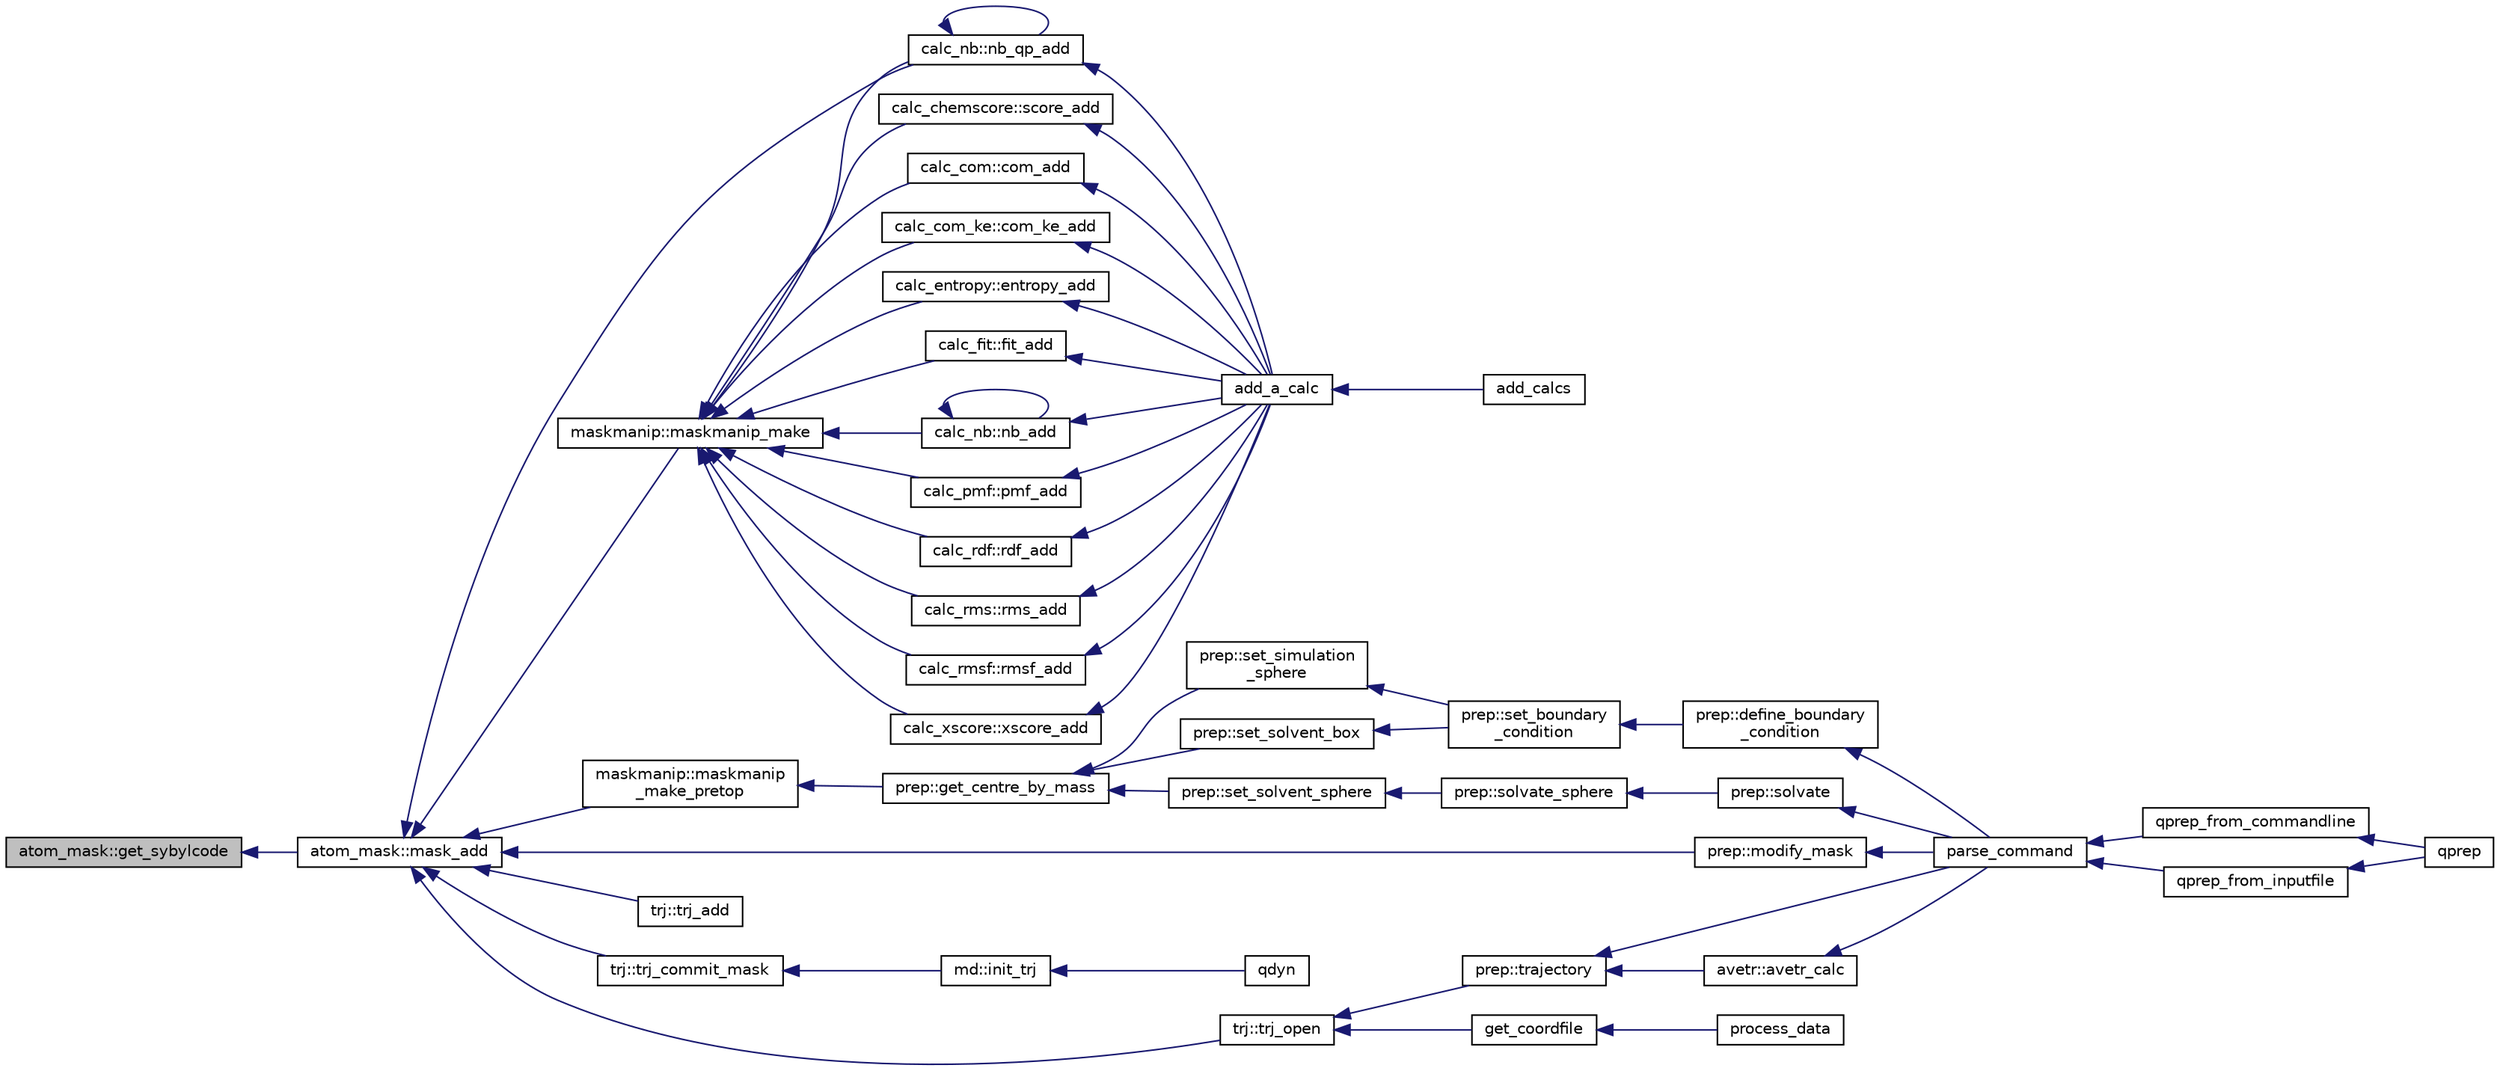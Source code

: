 digraph "atom_mask::get_sybylcode"
{
  edge [fontname="Helvetica",fontsize="10",labelfontname="Helvetica",labelfontsize="10"];
  node [fontname="Helvetica",fontsize="10",shape=record];
  rankdir="LR";
  Node1 [label="atom_mask::get_sybylcode",height=0.2,width=0.4,color="black", fillcolor="grey75", style="filled" fontcolor="black"];
  Node1 -> Node2 [dir="back",color="midnightblue",fontsize="10",style="solid",fontname="Helvetica"];
  Node2 [label="atom_mask::mask_add",height=0.2,width=0.4,color="black", fillcolor="white", style="filled",URL="$classatom__mask.html#ad0a7fae4495fbbde287b61adf5b41d62"];
  Node2 -> Node3 [dir="back",color="midnightblue",fontsize="10",style="solid",fontname="Helvetica"];
  Node3 [label="calc_nb::nb_qp_add",height=0.2,width=0.4,color="black", fillcolor="white", style="filled",URL="$classcalc__nb.html#a6d26079e3680e2780d8c7f302b538596"];
  Node3 -> Node3 [dir="back",color="midnightblue",fontsize="10",style="solid",fontname="Helvetica"];
  Node3 -> Node4 [dir="back",color="midnightblue",fontsize="10",style="solid",fontname="Helvetica"];
  Node4 [label="add_a_calc",height=0.2,width=0.4,color="black", fillcolor="white", style="filled",URL="$qcalc_8f90.html#acb44d1dc6dd86deefc875c180bc5703e"];
  Node4 -> Node5 [dir="back",color="midnightblue",fontsize="10",style="solid",fontname="Helvetica"];
  Node5 [label="add_calcs",height=0.2,width=0.4,color="black", fillcolor="white", style="filled",URL="$qcalc_8f90.html#acaadc7e7a89c09e2f5d003ad5dca1672"];
  Node2 -> Node6 [dir="back",color="midnightblue",fontsize="10",style="solid",fontname="Helvetica"];
  Node6 [label="maskmanip::maskmanip_make",height=0.2,width=0.4,color="black", fillcolor="white", style="filled",URL="$classmaskmanip.html#a716ed52ce2766e5a0ee111f885e7287f"];
  Node6 -> Node7 [dir="back",color="midnightblue",fontsize="10",style="solid",fontname="Helvetica"];
  Node7 [label="calc_chemscore::score_add",height=0.2,width=0.4,color="black", fillcolor="white", style="filled",URL="$classcalc__chemscore.html#a8ac120993f6d7fd6a2d13d1de1ef8a04"];
  Node7 -> Node4 [dir="back",color="midnightblue",fontsize="10",style="solid",fontname="Helvetica"];
  Node6 -> Node8 [dir="back",color="midnightblue",fontsize="10",style="solid",fontname="Helvetica"];
  Node8 [label="calc_com::com_add",height=0.2,width=0.4,color="black", fillcolor="white", style="filled",URL="$classcalc__com.html#a651966ec97d83c3b1dfa2698148984c7"];
  Node8 -> Node4 [dir="back",color="midnightblue",fontsize="10",style="solid",fontname="Helvetica"];
  Node6 -> Node9 [dir="back",color="midnightblue",fontsize="10",style="solid",fontname="Helvetica"];
  Node9 [label="calc_com_ke::com_ke_add",height=0.2,width=0.4,color="black", fillcolor="white", style="filled",URL="$classcalc__com__ke.html#a3c4a60a828ca4c037ffd87b608f6a8f7"];
  Node9 -> Node4 [dir="back",color="midnightblue",fontsize="10",style="solid",fontname="Helvetica"];
  Node6 -> Node10 [dir="back",color="midnightblue",fontsize="10",style="solid",fontname="Helvetica"];
  Node10 [label="calc_entropy::entropy_add",height=0.2,width=0.4,color="black", fillcolor="white", style="filled",URL="$classcalc__entropy.html#aed82d686b07a9020efcd8f4587376359"];
  Node10 -> Node4 [dir="back",color="midnightblue",fontsize="10",style="solid",fontname="Helvetica"];
  Node6 -> Node11 [dir="back",color="midnightblue",fontsize="10",style="solid",fontname="Helvetica"];
  Node11 [label="calc_fit::fit_add",height=0.2,width=0.4,color="black", fillcolor="white", style="filled",URL="$classcalc__fit.html#a03132293af132901c3309c2095bc97a5"];
  Node11 -> Node4 [dir="back",color="midnightblue",fontsize="10",style="solid",fontname="Helvetica"];
  Node6 -> Node12 [dir="back",color="midnightblue",fontsize="10",style="solid",fontname="Helvetica"];
  Node12 [label="calc_nb::nb_add",height=0.2,width=0.4,color="black", fillcolor="white", style="filled",URL="$classcalc__nb.html#a1476bae2c246aa70d62c2d574e1c3878"];
  Node12 -> Node12 [dir="back",color="midnightblue",fontsize="10",style="solid",fontname="Helvetica"];
  Node12 -> Node4 [dir="back",color="midnightblue",fontsize="10",style="solid",fontname="Helvetica"];
  Node6 -> Node3 [dir="back",color="midnightblue",fontsize="10",style="solid",fontname="Helvetica"];
  Node6 -> Node13 [dir="back",color="midnightblue",fontsize="10",style="solid",fontname="Helvetica"];
  Node13 [label="calc_pmf::pmf_add",height=0.2,width=0.4,color="black", fillcolor="white", style="filled",URL="$classcalc__pmf.html#a4caf9759f3678b95aaa1f48fba8eb333"];
  Node13 -> Node4 [dir="back",color="midnightblue",fontsize="10",style="solid",fontname="Helvetica"];
  Node6 -> Node14 [dir="back",color="midnightblue",fontsize="10",style="solid",fontname="Helvetica"];
  Node14 [label="calc_rdf::rdf_add",height=0.2,width=0.4,color="black", fillcolor="white", style="filled",URL="$classcalc__rdf.html#ab8e05d1bd81788d16237447d9f66edd9"];
  Node14 -> Node4 [dir="back",color="midnightblue",fontsize="10",style="solid",fontname="Helvetica"];
  Node6 -> Node15 [dir="back",color="midnightblue",fontsize="10",style="solid",fontname="Helvetica"];
  Node15 [label="calc_rms::rms_add",height=0.2,width=0.4,color="black", fillcolor="white", style="filled",URL="$classcalc__rms.html#ae0ddbab6b86b26808306b08522944087"];
  Node15 -> Node4 [dir="back",color="midnightblue",fontsize="10",style="solid",fontname="Helvetica"];
  Node6 -> Node16 [dir="back",color="midnightblue",fontsize="10",style="solid",fontname="Helvetica"];
  Node16 [label="calc_rmsf::rmsf_add",height=0.2,width=0.4,color="black", fillcolor="white", style="filled",URL="$classcalc__rmsf.html#a4e6c49380436639f72a9ca5711477832"];
  Node16 -> Node4 [dir="back",color="midnightblue",fontsize="10",style="solid",fontname="Helvetica"];
  Node6 -> Node17 [dir="back",color="midnightblue",fontsize="10",style="solid",fontname="Helvetica"];
  Node17 [label="calc_xscore::xscore_add",height=0.2,width=0.4,color="black", fillcolor="white", style="filled",URL="$classcalc__xscore.html#a54166bda8a73b7847edce41e4b3268d5"];
  Node17 -> Node4 [dir="back",color="midnightblue",fontsize="10",style="solid",fontname="Helvetica"];
  Node2 -> Node18 [dir="back",color="midnightblue",fontsize="10",style="solid",fontname="Helvetica"];
  Node18 [label="maskmanip::maskmanip\l_make_pretop",height=0.2,width=0.4,color="black", fillcolor="white", style="filled",URL="$classmaskmanip.html#aa7d710d064627916cae7417ab446621c"];
  Node18 -> Node19 [dir="back",color="midnightblue",fontsize="10",style="solid",fontname="Helvetica"];
  Node19 [label="prep::get_centre_by_mass",height=0.2,width=0.4,color="black", fillcolor="white", style="filled",URL="$classprep.html#ac5cb1bd82cdabbd55089747c70946e9f"];
  Node19 -> Node20 [dir="back",color="midnightblue",fontsize="10",style="solid",fontname="Helvetica"];
  Node20 [label="prep::set_simulation\l_sphere",height=0.2,width=0.4,color="black", fillcolor="white", style="filled",URL="$classprep.html#a35f72f5ffad726d4d9f3f8405837b1a2"];
  Node20 -> Node21 [dir="back",color="midnightblue",fontsize="10",style="solid",fontname="Helvetica"];
  Node21 [label="prep::set_boundary\l_condition",height=0.2,width=0.4,color="black", fillcolor="white", style="filled",URL="$classprep.html#a6cb87d50fe4a6bf0ae27fe34d7316f5b"];
  Node21 -> Node22 [dir="back",color="midnightblue",fontsize="10",style="solid",fontname="Helvetica"];
  Node22 [label="prep::define_boundary\l_condition",height=0.2,width=0.4,color="black", fillcolor="white", style="filled",URL="$classprep.html#a63b4a8d3ff88f78114eb1d70ba5fbef1"];
  Node22 -> Node23 [dir="back",color="midnightblue",fontsize="10",style="solid",fontname="Helvetica"];
  Node23 [label="parse_command",height=0.2,width=0.4,color="black", fillcolor="white", style="filled",URL="$qprep_8f90.html#add7d58759b8d0826b87051647135e024"];
  Node23 -> Node24 [dir="back",color="midnightblue",fontsize="10",style="solid",fontname="Helvetica"];
  Node24 [label="qprep_from_commandline",height=0.2,width=0.4,color="black", fillcolor="white", style="filled",URL="$qprep_8f90.html#a509741b66578d6d76b269d0f98128910"];
  Node24 -> Node25 [dir="back",color="midnightblue",fontsize="10",style="solid",fontname="Helvetica"];
  Node25 [label="qprep",height=0.2,width=0.4,color="black", fillcolor="white", style="filled",URL="$qprep_8f90.html#a252292cf2c64796a48ab29aae4920d15"];
  Node23 -> Node26 [dir="back",color="midnightblue",fontsize="10",style="solid",fontname="Helvetica"];
  Node26 [label="qprep_from_inputfile",height=0.2,width=0.4,color="black", fillcolor="white", style="filled",URL="$qprep_8f90.html#aae7f6285ebd5705125725dcda622efd5"];
  Node26 -> Node25 [dir="back",color="midnightblue",fontsize="10",style="solid",fontname="Helvetica"];
  Node19 -> Node27 [dir="back",color="midnightblue",fontsize="10",style="solid",fontname="Helvetica"];
  Node27 [label="prep::set_solvent_box",height=0.2,width=0.4,color="black", fillcolor="white", style="filled",URL="$classprep.html#a28767f39911fb26ba4be630e1b41c4e5"];
  Node27 -> Node21 [dir="back",color="midnightblue",fontsize="10",style="solid",fontname="Helvetica"];
  Node19 -> Node28 [dir="back",color="midnightblue",fontsize="10",style="solid",fontname="Helvetica"];
  Node28 [label="prep::set_solvent_sphere",height=0.2,width=0.4,color="black", fillcolor="white", style="filled",URL="$classprep.html#abb116903e6c029e9d8ad398fc9968393"];
  Node28 -> Node29 [dir="back",color="midnightblue",fontsize="10",style="solid",fontname="Helvetica"];
  Node29 [label="prep::solvate_sphere",height=0.2,width=0.4,color="black", fillcolor="white", style="filled",URL="$classprep.html#a94b652674f1c868ef55bb9e4a3cd8204"];
  Node29 -> Node30 [dir="back",color="midnightblue",fontsize="10",style="solid",fontname="Helvetica"];
  Node30 [label="prep::solvate",height=0.2,width=0.4,color="black", fillcolor="white", style="filled",URL="$classprep.html#ab40618e65f3f9ff77388540cc08fb857"];
  Node30 -> Node23 [dir="back",color="midnightblue",fontsize="10",style="solid",fontname="Helvetica"];
  Node2 -> Node31 [dir="back",color="midnightblue",fontsize="10",style="solid",fontname="Helvetica"];
  Node31 [label="prep::modify_mask",height=0.2,width=0.4,color="black", fillcolor="white", style="filled",URL="$classprep.html#a977d8921a8e453a4a83f89e42147e5e9"];
  Node31 -> Node23 [dir="back",color="midnightblue",fontsize="10",style="solid",fontname="Helvetica"];
  Node2 -> Node32 [dir="back",color="midnightblue",fontsize="10",style="solid",fontname="Helvetica"];
  Node32 [label="trj::trj_add",height=0.2,width=0.4,color="black", fillcolor="white", style="filled",URL="$classtrj.html#a090f629c6d536bbbaf10af9cb1d1817b"];
  Node2 -> Node33 [dir="back",color="midnightblue",fontsize="10",style="solid",fontname="Helvetica"];
  Node33 [label="trj::trj_commit_mask",height=0.2,width=0.4,color="black", fillcolor="white", style="filled",URL="$classtrj.html#a669ab3f6f68c9cf432f173c4e804b2f9"];
  Node33 -> Node34 [dir="back",color="midnightblue",fontsize="10",style="solid",fontname="Helvetica"];
  Node34 [label="md::init_trj",height=0.2,width=0.4,color="black", fillcolor="white", style="filled",URL="$classmd.html#ac42ae299354d569a17be9cc805d6a2ec"];
  Node34 -> Node35 [dir="back",color="midnightblue",fontsize="10",style="solid",fontname="Helvetica"];
  Node35 [label="qdyn",height=0.2,width=0.4,color="black", fillcolor="white", style="filled",URL="$qdyn_8f90.html#a93aa3f5a63d37164f411c008fce7e62c"];
  Node2 -> Node36 [dir="back",color="midnightblue",fontsize="10",style="solid",fontname="Helvetica"];
  Node36 [label="trj::trj_open",height=0.2,width=0.4,color="black", fillcolor="white", style="filled",URL="$classtrj.html#a28cdf7fe7d02d22fcf44b14c41cd292c"];
  Node36 -> Node37 [dir="back",color="midnightblue",fontsize="10",style="solid",fontname="Helvetica"];
  Node37 [label="prep::trajectory",height=0.2,width=0.4,color="black", fillcolor="white", style="filled",URL="$classprep.html#aa25e33c6f5da38aba332f11ca5cff8f3"];
  Node37 -> Node38 [dir="back",color="midnightblue",fontsize="10",style="solid",fontname="Helvetica"];
  Node38 [label="avetr::avetr_calc",height=0.2,width=0.4,color="black", fillcolor="white", style="filled",URL="$classavetr.html#a1fbe6b643dec51fc47c85540a07c896c"];
  Node38 -> Node23 [dir="back",color="midnightblue",fontsize="10",style="solid",fontname="Helvetica"];
  Node37 -> Node23 [dir="back",color="midnightblue",fontsize="10",style="solid",fontname="Helvetica"];
  Node36 -> Node39 [dir="back",color="midnightblue",fontsize="10",style="solid",fontname="Helvetica"];
  Node39 [label="get_coordfile",height=0.2,width=0.4,color="black", fillcolor="white", style="filled",URL="$qcalc_8f90.html#a1d82cd2a089e1e0ca370862a88297fad"];
  Node39 -> Node40 [dir="back",color="midnightblue",fontsize="10",style="solid",fontname="Helvetica"];
  Node40 [label="process_data",height=0.2,width=0.4,color="black", fillcolor="white", style="filled",URL="$qcalc_8f90.html#a7d2d447954fb385bdca4f228de92b1eb"];
}
